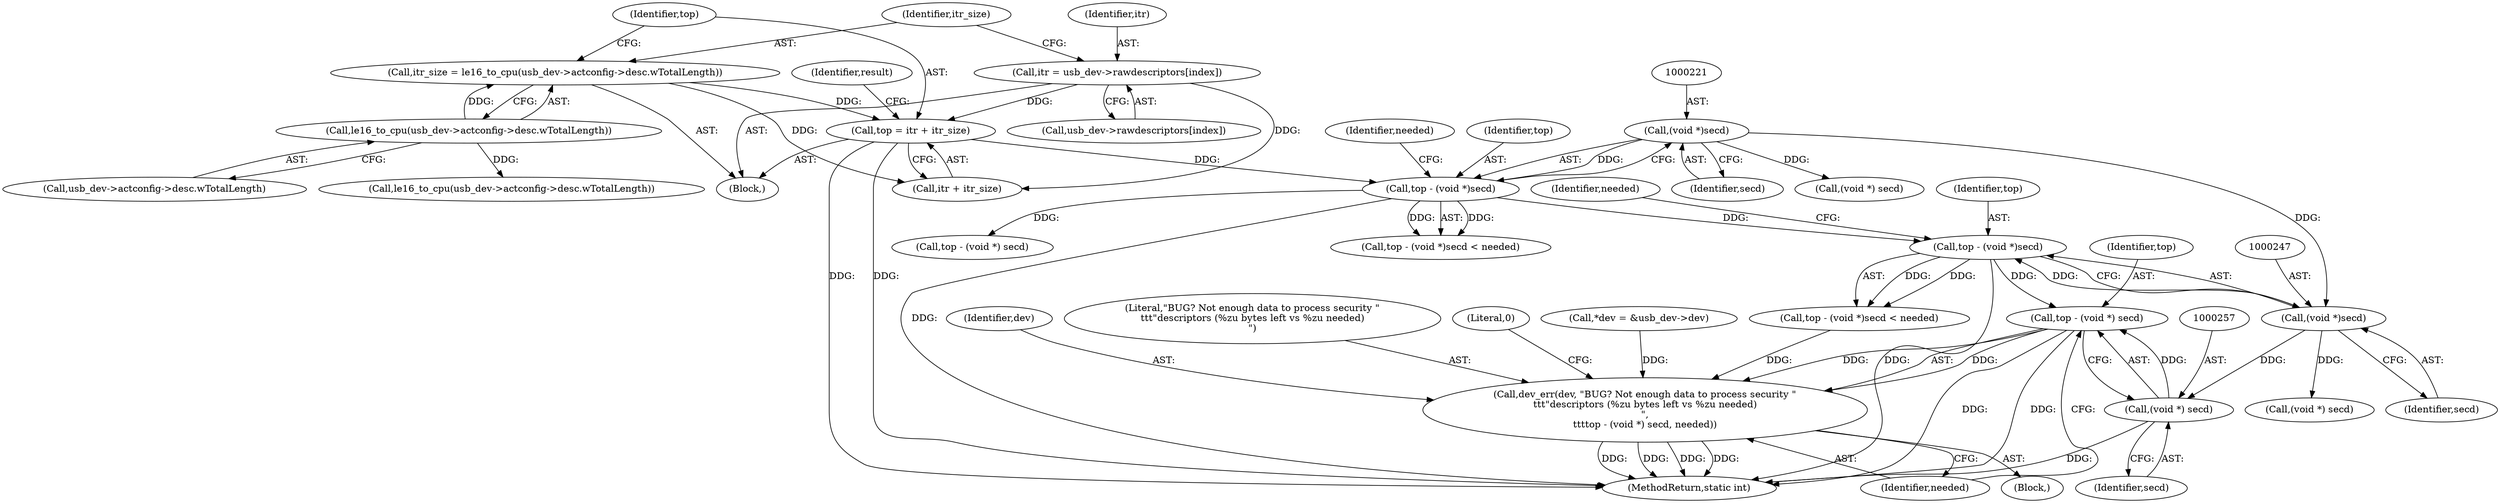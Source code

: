 digraph "0_linux_704620afc70cf47abb9d6a1a57f3825d2bca49cf_1@pointer" {
"1000254" [label="(Call,top - (void *) secd)"];
"1000244" [label="(Call,top - (void *)secd)"];
"1000218" [label="(Call,top - (void *)secd)"];
"1000171" [label="(Call,top = itr + itr_size)"];
"1000154" [label="(Call,itr = usb_dev->rawdescriptors[index])"];
"1000161" [label="(Call,itr_size = le16_to_cpu(usb_dev->actconfig->desc.wTotalLength))"];
"1000163" [label="(Call,le16_to_cpu(usb_dev->actconfig->desc.wTotalLength))"];
"1000220" [label="(Call,(void *)secd)"];
"1000246" [label="(Call,(void *)secd)"];
"1000256" [label="(Call,(void *) secd)"];
"1000251" [label="(Call,dev_err(dev, \"BUG? Not enough data to process security \"\n\t\t\t\"descriptors (%zu bytes left vs %zu needed)\n\",\n\t\t\ttop - (void *) secd, needed))"];
"1000250" [label="(Block,)"];
"1000243" [label="(Call,top - (void *)secd < needed)"];
"1000220" [label="(Call,(void *)secd)"];
"1000258" [label="(Identifier,secd)"];
"1000246" [label="(Call,(void *)secd)"];
"1000177" [label="(Identifier,result)"];
"1000223" [label="(Identifier,needed)"];
"1000256" [label="(Call,(void *) secd)"];
"1000252" [label="(Identifier,dev)"];
"1000249" [label="(Identifier,needed)"];
"1000381" [label="(MethodReturn,static int)"];
"1000222" [label="(Identifier,secd)"];
"1000155" [label="(Identifier,itr)"];
"1000248" [label="(Identifier,secd)"];
"1000171" [label="(Call,top = itr + itr_size)"];
"1000251" [label="(Call,dev_err(dev, \"BUG? Not enough data to process security \"\n\t\t\t\"descriptors (%zu bytes left vs %zu needed)\n\",\n\t\t\ttop - (void *) secd, needed))"];
"1000184" [label="(Call,le16_to_cpu(usb_dev->actconfig->desc.wTotalLength))"];
"1000219" [label="(Identifier,top)"];
"1000161" [label="(Call,itr_size = le16_to_cpu(usb_dev->actconfig->desc.wTotalLength))"];
"1000156" [label="(Call,usb_dev->rawdescriptors[index])"];
"1000164" [label="(Call,usb_dev->actconfig->desc.wTotalLength)"];
"1000230" [label="(Call,(void *) secd)"];
"1000245" [label="(Identifier,top)"];
"1000217" [label="(Call,top - (void *)secd < needed)"];
"1000162" [label="(Identifier,itr_size)"];
"1000265" [label="(Call,(void *) secd)"];
"1000255" [label="(Identifier,top)"];
"1000163" [label="(Call,le16_to_cpu(usb_dev->actconfig->desc.wTotalLength))"];
"1000228" [label="(Call,top - (void *) secd)"];
"1000244" [label="(Call,top - (void *)secd)"];
"1000253" [label="(Literal,\"BUG? Not enough data to process security \"\n\t\t\t\"descriptors (%zu bytes left vs %zu needed)\n\")"];
"1000154" [label="(Call,itr = usb_dev->rawdescriptors[index])"];
"1000261" [label="(Literal,0)"];
"1000218" [label="(Call,top - (void *)secd)"];
"1000173" [label="(Call,itr + itr_size)"];
"1000105" [label="(Block,)"];
"1000259" [label="(Identifier,needed)"];
"1000172" [label="(Identifier,top)"];
"1000123" [label="(Call,*dev = &usb_dev->dev)"];
"1000254" [label="(Call,top - (void *) secd)"];
"1000254" -> "1000251"  [label="AST: "];
"1000254" -> "1000256"  [label="CFG: "];
"1000255" -> "1000254"  [label="AST: "];
"1000256" -> "1000254"  [label="AST: "];
"1000259" -> "1000254"  [label="CFG: "];
"1000254" -> "1000381"  [label="DDG: "];
"1000254" -> "1000381"  [label="DDG: "];
"1000254" -> "1000251"  [label="DDG: "];
"1000254" -> "1000251"  [label="DDG: "];
"1000244" -> "1000254"  [label="DDG: "];
"1000256" -> "1000254"  [label="DDG: "];
"1000244" -> "1000243"  [label="AST: "];
"1000244" -> "1000246"  [label="CFG: "];
"1000245" -> "1000244"  [label="AST: "];
"1000246" -> "1000244"  [label="AST: "];
"1000249" -> "1000244"  [label="CFG: "];
"1000244" -> "1000381"  [label="DDG: "];
"1000244" -> "1000243"  [label="DDG: "];
"1000244" -> "1000243"  [label="DDG: "];
"1000218" -> "1000244"  [label="DDG: "];
"1000246" -> "1000244"  [label="DDG: "];
"1000218" -> "1000217"  [label="AST: "];
"1000218" -> "1000220"  [label="CFG: "];
"1000219" -> "1000218"  [label="AST: "];
"1000220" -> "1000218"  [label="AST: "];
"1000223" -> "1000218"  [label="CFG: "];
"1000218" -> "1000381"  [label="DDG: "];
"1000218" -> "1000217"  [label="DDG: "];
"1000218" -> "1000217"  [label="DDG: "];
"1000171" -> "1000218"  [label="DDG: "];
"1000220" -> "1000218"  [label="DDG: "];
"1000218" -> "1000228"  [label="DDG: "];
"1000171" -> "1000105"  [label="AST: "];
"1000171" -> "1000173"  [label="CFG: "];
"1000172" -> "1000171"  [label="AST: "];
"1000173" -> "1000171"  [label="AST: "];
"1000177" -> "1000171"  [label="CFG: "];
"1000171" -> "1000381"  [label="DDG: "];
"1000171" -> "1000381"  [label="DDG: "];
"1000154" -> "1000171"  [label="DDG: "];
"1000161" -> "1000171"  [label="DDG: "];
"1000154" -> "1000105"  [label="AST: "];
"1000154" -> "1000156"  [label="CFG: "];
"1000155" -> "1000154"  [label="AST: "];
"1000156" -> "1000154"  [label="AST: "];
"1000162" -> "1000154"  [label="CFG: "];
"1000154" -> "1000173"  [label="DDG: "];
"1000161" -> "1000105"  [label="AST: "];
"1000161" -> "1000163"  [label="CFG: "];
"1000162" -> "1000161"  [label="AST: "];
"1000163" -> "1000161"  [label="AST: "];
"1000172" -> "1000161"  [label="CFG: "];
"1000163" -> "1000161"  [label="DDG: "];
"1000161" -> "1000173"  [label="DDG: "];
"1000163" -> "1000164"  [label="CFG: "];
"1000164" -> "1000163"  [label="AST: "];
"1000163" -> "1000184"  [label="DDG: "];
"1000220" -> "1000222"  [label="CFG: "];
"1000221" -> "1000220"  [label="AST: "];
"1000222" -> "1000220"  [label="AST: "];
"1000220" -> "1000230"  [label="DDG: "];
"1000220" -> "1000246"  [label="DDG: "];
"1000246" -> "1000248"  [label="CFG: "];
"1000247" -> "1000246"  [label="AST: "];
"1000248" -> "1000246"  [label="AST: "];
"1000246" -> "1000256"  [label="DDG: "];
"1000246" -> "1000265"  [label="DDG: "];
"1000256" -> "1000258"  [label="CFG: "];
"1000257" -> "1000256"  [label="AST: "];
"1000258" -> "1000256"  [label="AST: "];
"1000256" -> "1000381"  [label="DDG: "];
"1000251" -> "1000250"  [label="AST: "];
"1000251" -> "1000259"  [label="CFG: "];
"1000252" -> "1000251"  [label="AST: "];
"1000253" -> "1000251"  [label="AST: "];
"1000259" -> "1000251"  [label="AST: "];
"1000261" -> "1000251"  [label="CFG: "];
"1000251" -> "1000381"  [label="DDG: "];
"1000251" -> "1000381"  [label="DDG: "];
"1000251" -> "1000381"  [label="DDG: "];
"1000251" -> "1000381"  [label="DDG: "];
"1000123" -> "1000251"  [label="DDG: "];
"1000243" -> "1000251"  [label="DDG: "];
}

